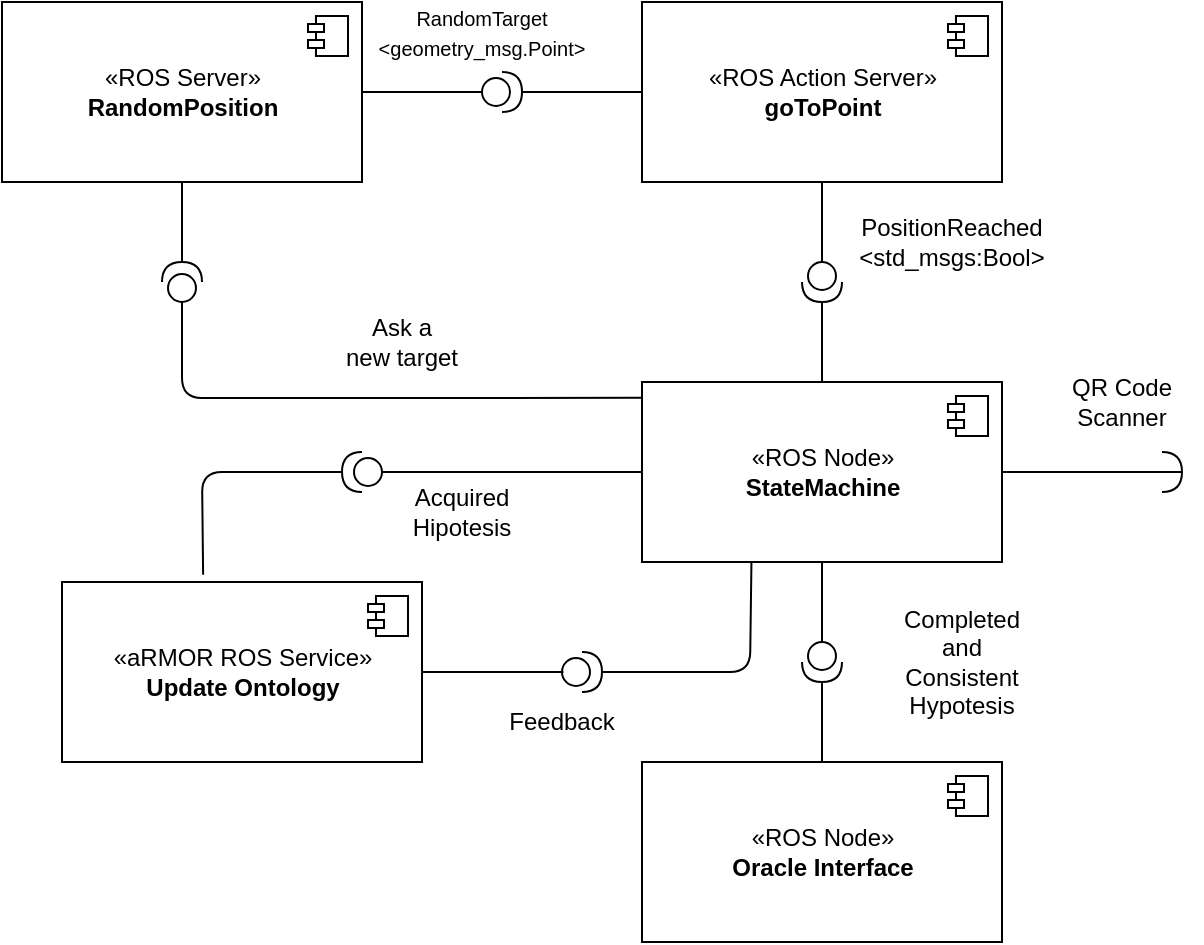 <mxfile version="14.7.7" type="device"><diagram id="ZxJgfXJpkViqCXK08vlp" name="Page-1"><mxGraphModel dx="925" dy="579" grid="1" gridSize="10" guides="1" tooltips="1" connect="1" arrows="1" fold="1" page="1" pageScale="1" pageWidth="827" pageHeight="1169" math="0" shadow="0"><root><mxCell id="0"/><mxCell id="1" parent="0"/><mxCell id="9hQAz0-jqWBKlxF-tf7Z-4" value="«ROS Server»&lt;br&gt;&lt;b&gt;RandomPosition&lt;/b&gt;" style="html=1;dropTarget=0;" vertex="1" parent="1"><mxGeometry x="80" y="100" width="180" height="90" as="geometry"/></mxCell><mxCell id="9hQAz0-jqWBKlxF-tf7Z-5" value="" style="shape=module;jettyWidth=8;jettyHeight=4;" vertex="1" parent="9hQAz0-jqWBKlxF-tf7Z-4"><mxGeometry x="1" width="20" height="20" relative="1" as="geometry"><mxPoint x="-27" y="7" as="offset"/></mxGeometry></mxCell><mxCell id="9hQAz0-jqWBKlxF-tf7Z-9" value="" style="shape=providedRequiredInterface;html=1;verticalLabelPosition=bottom;" vertex="1" parent="1"><mxGeometry x="320" y="135" width="20" height="20" as="geometry"/></mxCell><mxCell id="9hQAz0-jqWBKlxF-tf7Z-10" value="" style="endArrow=none;html=1;exitX=1;exitY=0.5;exitDx=0;exitDy=0;entryX=0;entryY=0.5;entryDx=0;entryDy=0;entryPerimeter=0;" edge="1" parent="1" source="9hQAz0-jqWBKlxF-tf7Z-4" target="9hQAz0-jqWBKlxF-tf7Z-9"><mxGeometry width="50" height="50" relative="1" as="geometry"><mxPoint x="390" y="320" as="sourcePoint"/><mxPoint x="440" y="270" as="targetPoint"/></mxGeometry></mxCell><mxCell id="9hQAz0-jqWBKlxF-tf7Z-11" value="&lt;font style=&quot;font-size: 10px&quot;&gt;RandomTarget&lt;br&gt;&amp;lt;geometry_msg.Point&amp;gt;&lt;/font&gt;" style="text;html=1;strokeColor=none;fillColor=none;align=center;verticalAlign=middle;whiteSpace=wrap;rounded=0;" vertex="1" parent="1"><mxGeometry x="260" y="100" width="120" height="30" as="geometry"/></mxCell><mxCell id="9hQAz0-jqWBKlxF-tf7Z-13" value="«ROS Action Server»&lt;br&gt;&lt;b&gt;goToPoint&lt;/b&gt;" style="html=1;dropTarget=0;" vertex="1" parent="1"><mxGeometry x="400" y="100" width="180" height="90" as="geometry"/></mxCell><mxCell id="9hQAz0-jqWBKlxF-tf7Z-14" value="" style="shape=module;jettyWidth=8;jettyHeight=4;" vertex="1" parent="9hQAz0-jqWBKlxF-tf7Z-13"><mxGeometry x="1" width="20" height="20" relative="1" as="geometry"><mxPoint x="-27" y="7" as="offset"/></mxGeometry></mxCell><mxCell id="9hQAz0-jqWBKlxF-tf7Z-15" value="" style="endArrow=none;html=1;exitX=1;exitY=0.5;exitDx=0;exitDy=0;exitPerimeter=0;entryX=0;entryY=0.5;entryDx=0;entryDy=0;" edge="1" parent="1" source="9hQAz0-jqWBKlxF-tf7Z-9" target="9hQAz0-jqWBKlxF-tf7Z-13"><mxGeometry width="50" height="50" relative="1" as="geometry"><mxPoint x="390" y="320" as="sourcePoint"/><mxPoint x="440" y="270" as="targetPoint"/></mxGeometry></mxCell><mxCell id="9hQAz0-jqWBKlxF-tf7Z-16" value="«ROS Node»&lt;br&gt;&lt;b&gt;StateMachine&lt;/b&gt;" style="html=1;dropTarget=0;" vertex="1" parent="1"><mxGeometry x="400" y="290" width="180" height="90" as="geometry"/></mxCell><mxCell id="9hQAz0-jqWBKlxF-tf7Z-17" value="" style="shape=module;jettyWidth=8;jettyHeight=4;" vertex="1" parent="9hQAz0-jqWBKlxF-tf7Z-16"><mxGeometry x="1" width="20" height="20" relative="1" as="geometry"><mxPoint x="-27" y="7" as="offset"/></mxGeometry></mxCell><mxCell id="9hQAz0-jqWBKlxF-tf7Z-18" value="" style="shape=providedRequiredInterface;html=1;verticalLabelPosition=bottom;direction=south;" vertex="1" parent="1"><mxGeometry x="480" y="230" width="20" height="20" as="geometry"/></mxCell><mxCell id="9hQAz0-jqWBKlxF-tf7Z-19" value="" style="endArrow=none;html=1;entryX=0.5;entryY=1;entryDx=0;entryDy=0;exitX=0;exitY=0.5;exitDx=0;exitDy=0;exitPerimeter=0;" edge="1" parent="1" source="9hQAz0-jqWBKlxF-tf7Z-18" target="9hQAz0-jqWBKlxF-tf7Z-13"><mxGeometry width="50" height="50" relative="1" as="geometry"><mxPoint x="390" y="310" as="sourcePoint"/><mxPoint x="440" y="260" as="targetPoint"/></mxGeometry></mxCell><mxCell id="9hQAz0-jqWBKlxF-tf7Z-20" value="" style="endArrow=none;html=1;exitX=0.5;exitY=0;exitDx=0;exitDy=0;entryX=1;entryY=0.5;entryDx=0;entryDy=0;entryPerimeter=0;" edge="1" parent="1" source="9hQAz0-jqWBKlxF-tf7Z-16" target="9hQAz0-jqWBKlxF-tf7Z-18"><mxGeometry width="50" height="50" relative="1" as="geometry"><mxPoint x="400" y="210" as="sourcePoint"/><mxPoint x="450" y="160" as="targetPoint"/></mxGeometry></mxCell><mxCell id="9hQAz0-jqWBKlxF-tf7Z-21" value="&lt;font style=&quot;font-size: 12px&quot;&gt;PositionReached&lt;br&gt;&amp;lt;std_msgs:Bool&amp;gt;&lt;br&gt;&lt;/font&gt;" style="text;html=1;strokeColor=none;fillColor=none;align=center;verticalAlign=middle;whiteSpace=wrap;rounded=0;" vertex="1" parent="1"><mxGeometry x="510" y="210" width="90" height="20" as="geometry"/></mxCell><mxCell id="9hQAz0-jqWBKlxF-tf7Z-22" value="" style="shape=requiredInterface;html=1;verticalLabelPosition=bottom;direction=east;" vertex="1" parent="1"><mxGeometry x="660" y="325" width="10" height="20" as="geometry"/></mxCell><mxCell id="9hQAz0-jqWBKlxF-tf7Z-23" value="" style="endArrow=none;html=1;entryX=1;entryY=0.5;entryDx=0;entryDy=0;entryPerimeter=0;exitX=1;exitY=0.5;exitDx=0;exitDy=0;" edge="1" parent="1" source="9hQAz0-jqWBKlxF-tf7Z-16" target="9hQAz0-jqWBKlxF-tf7Z-22"><mxGeometry width="50" height="50" relative="1" as="geometry"><mxPoint x="380" y="290" as="sourcePoint"/><mxPoint x="430" y="240" as="targetPoint"/></mxGeometry></mxCell><mxCell id="9hQAz0-jqWBKlxF-tf7Z-24" value="QR Code Scanner" style="text;html=1;strokeColor=none;fillColor=none;align=center;verticalAlign=middle;whiteSpace=wrap;rounded=0;" vertex="1" parent="1"><mxGeometry x="600" y="290" width="80" height="20" as="geometry"/></mxCell><mxCell id="9hQAz0-jqWBKlxF-tf7Z-25" value="" style="shape=providedRequiredInterface;html=1;verticalLabelPosition=bottom;direction=south;" vertex="1" parent="1"><mxGeometry x="480" y="420" width="20" height="20" as="geometry"/></mxCell><mxCell id="9hQAz0-jqWBKlxF-tf7Z-26" value="" style="endArrow=none;html=1;exitX=0;exitY=0.5;exitDx=0;exitDy=0;exitPerimeter=0;" edge="1" parent="1" source="9hQAz0-jqWBKlxF-tf7Z-25" target="9hQAz0-jqWBKlxF-tf7Z-16"><mxGeometry width="50" height="50" relative="1" as="geometry"><mxPoint x="380" y="270" as="sourcePoint"/><mxPoint x="430" y="220" as="targetPoint"/></mxGeometry></mxCell><mxCell id="9hQAz0-jqWBKlxF-tf7Z-27" value="«ROS Node»&lt;br&gt;&lt;b&gt;Oracle Interface&lt;/b&gt;" style="html=1;dropTarget=0;" vertex="1" parent="1"><mxGeometry x="400" y="480" width="180" height="90" as="geometry"/></mxCell><mxCell id="9hQAz0-jqWBKlxF-tf7Z-28" value="" style="shape=module;jettyWidth=8;jettyHeight=4;" vertex="1" parent="9hQAz0-jqWBKlxF-tf7Z-27"><mxGeometry x="1" width="20" height="20" relative="1" as="geometry"><mxPoint x="-27" y="7" as="offset"/></mxGeometry></mxCell><mxCell id="9hQAz0-jqWBKlxF-tf7Z-29" value="" style="endArrow=none;html=1;entryX=1;entryY=0.5;entryDx=0;entryDy=0;entryPerimeter=0;" edge="1" parent="1" source="9hQAz0-jqWBKlxF-tf7Z-27" target="9hQAz0-jqWBKlxF-tf7Z-25"><mxGeometry width="50" height="50" relative="1" as="geometry"><mxPoint x="380" y="550" as="sourcePoint"/><mxPoint x="430" y="500" as="targetPoint"/></mxGeometry></mxCell><mxCell id="9hQAz0-jqWBKlxF-tf7Z-30" value="Completed and&lt;br&gt;Consistent&lt;br&gt;Hypotesis" style="text;html=1;strokeColor=none;fillColor=none;align=center;verticalAlign=middle;whiteSpace=wrap;rounded=0;" vertex="1" parent="1"><mxGeometry x="540" y="420" width="40" height="20" as="geometry"/></mxCell><mxCell id="9hQAz0-jqWBKlxF-tf7Z-32" value="«aRMOR ROS Service»&lt;br&gt;&lt;b&gt;Update Ontology&lt;/b&gt;" style="html=1;dropTarget=0;" vertex="1" parent="1"><mxGeometry x="110" y="390" width="180" height="90" as="geometry"/></mxCell><mxCell id="9hQAz0-jqWBKlxF-tf7Z-33" value="" style="shape=module;jettyWidth=8;jettyHeight=4;" vertex="1" parent="9hQAz0-jqWBKlxF-tf7Z-32"><mxGeometry x="1" width="20" height="20" relative="1" as="geometry"><mxPoint x="-27" y="7" as="offset"/></mxGeometry></mxCell><mxCell id="9hQAz0-jqWBKlxF-tf7Z-35" value="" style="shape=providedRequiredInterface;html=1;verticalLabelPosition=bottom;direction=west;" vertex="1" parent="1"><mxGeometry x="250" y="325" width="20" height="20" as="geometry"/></mxCell><mxCell id="9hQAz0-jqWBKlxF-tf7Z-39" value="" style="endArrow=none;html=1;exitX=0;exitY=0.5;exitDx=0;exitDy=0;exitPerimeter=0;entryX=0;entryY=0.5;entryDx=0;entryDy=0;" edge="1" parent="1" source="9hQAz0-jqWBKlxF-tf7Z-35" target="9hQAz0-jqWBKlxF-tf7Z-16"><mxGeometry width="50" height="50" relative="1" as="geometry"><mxPoint x="120" y="370" as="sourcePoint"/><mxPoint x="398" y="335" as="targetPoint"/></mxGeometry></mxCell><mxCell id="9hQAz0-jqWBKlxF-tf7Z-41" value="" style="endArrow=none;html=1;entryX=1;entryY=0.5;entryDx=0;entryDy=0;entryPerimeter=0;exitX=0.392;exitY=-0.04;exitDx=0;exitDy=0;exitPerimeter=0;" edge="1" parent="1" source="9hQAz0-jqWBKlxF-tf7Z-32" target="9hQAz0-jqWBKlxF-tf7Z-35"><mxGeometry width="50" height="50" relative="1" as="geometry"><mxPoint x="130" y="360" as="sourcePoint"/><mxPoint x="180" y="310" as="targetPoint"/><Array as="points"><mxPoint x="180" y="335"/></Array></mxGeometry></mxCell><mxCell id="9hQAz0-jqWBKlxF-tf7Z-42" value="Acquired&lt;br&gt;Hipotesis" style="text;html=1;strokeColor=none;fillColor=none;align=center;verticalAlign=middle;whiteSpace=wrap;rounded=0;" vertex="1" parent="1"><mxGeometry x="290" y="345" width="40" height="20" as="geometry"/></mxCell><mxCell id="9hQAz0-jqWBKlxF-tf7Z-43" value="" style="shape=providedRequiredInterface;html=1;verticalLabelPosition=bottom;direction=north;" vertex="1" parent="1"><mxGeometry x="160" y="230" width="20" height="20" as="geometry"/></mxCell><mxCell id="9hQAz0-jqWBKlxF-tf7Z-44" value="" style="endArrow=none;html=1;exitX=0;exitY=0.5;exitDx=0;exitDy=0;exitPerimeter=0;entryX=0.002;entryY=0.088;entryDx=0;entryDy=0;entryPerimeter=0;" edge="1" parent="1" source="9hQAz0-jqWBKlxF-tf7Z-43" target="9hQAz0-jqWBKlxF-tf7Z-16"><mxGeometry width="50" height="50" relative="1" as="geometry"><mxPoint x="150" y="320" as="sourcePoint"/><mxPoint x="397" y="298" as="targetPoint"/><Array as="points"><mxPoint x="170" y="298"/></Array></mxGeometry></mxCell><mxCell id="9hQAz0-jqWBKlxF-tf7Z-45" value="" style="endArrow=none;html=1;entryX=0.5;entryY=1;entryDx=0;entryDy=0;exitX=1;exitY=0.5;exitDx=0;exitDy=0;exitPerimeter=0;" edge="1" parent="1" source="9hQAz0-jqWBKlxF-tf7Z-43" target="9hQAz0-jqWBKlxF-tf7Z-4"><mxGeometry width="50" height="50" relative="1" as="geometry"><mxPoint x="100" y="250" as="sourcePoint"/><mxPoint x="150" y="200" as="targetPoint"/></mxGeometry></mxCell><mxCell id="9hQAz0-jqWBKlxF-tf7Z-46" value="Ask a &lt;br&gt;new target" style="text;html=1;strokeColor=none;fillColor=none;align=center;verticalAlign=middle;whiteSpace=wrap;rounded=0;" vertex="1" parent="1"><mxGeometry x="250" y="260" width="60" height="20" as="geometry"/></mxCell><mxCell id="9hQAz0-jqWBKlxF-tf7Z-48" value="" style="shape=providedRequiredInterface;html=1;verticalLabelPosition=bottom;" vertex="1" parent="1"><mxGeometry x="360" y="425" width="20" height="20" as="geometry"/></mxCell><mxCell id="9hQAz0-jqWBKlxF-tf7Z-49" value="" style="endArrow=none;html=1;" edge="1" parent="1" source="9hQAz0-jqWBKlxF-tf7Z-32"><mxGeometry width="50" height="50" relative="1" as="geometry"><mxPoint x="290" y="485" as="sourcePoint"/><mxPoint x="360.711" y="435" as="targetPoint"/></mxGeometry></mxCell><mxCell id="9hQAz0-jqWBKlxF-tf7Z-50" value="" style="endArrow=none;html=1;exitX=1;exitY=0.5;exitDx=0;exitDy=0;exitPerimeter=0;entryX=0.304;entryY=1.003;entryDx=0;entryDy=0;entryPerimeter=0;" edge="1" parent="1" source="9hQAz0-jqWBKlxF-tf7Z-48" target="9hQAz0-jqWBKlxF-tf7Z-16"><mxGeometry width="50" height="50" relative="1" as="geometry"><mxPoint x="400" y="480" as="sourcePoint"/><mxPoint x="450" y="430" as="targetPoint"/><Array as="points"><mxPoint x="454" y="435"/></Array></mxGeometry></mxCell><mxCell id="9hQAz0-jqWBKlxF-tf7Z-51" value="Feedback" style="text;html=1;strokeColor=none;fillColor=none;align=center;verticalAlign=middle;whiteSpace=wrap;rounded=0;" vertex="1" parent="1"><mxGeometry x="330" y="450" width="60" height="20" as="geometry"/></mxCell></root></mxGraphModel></diagram></mxfile>